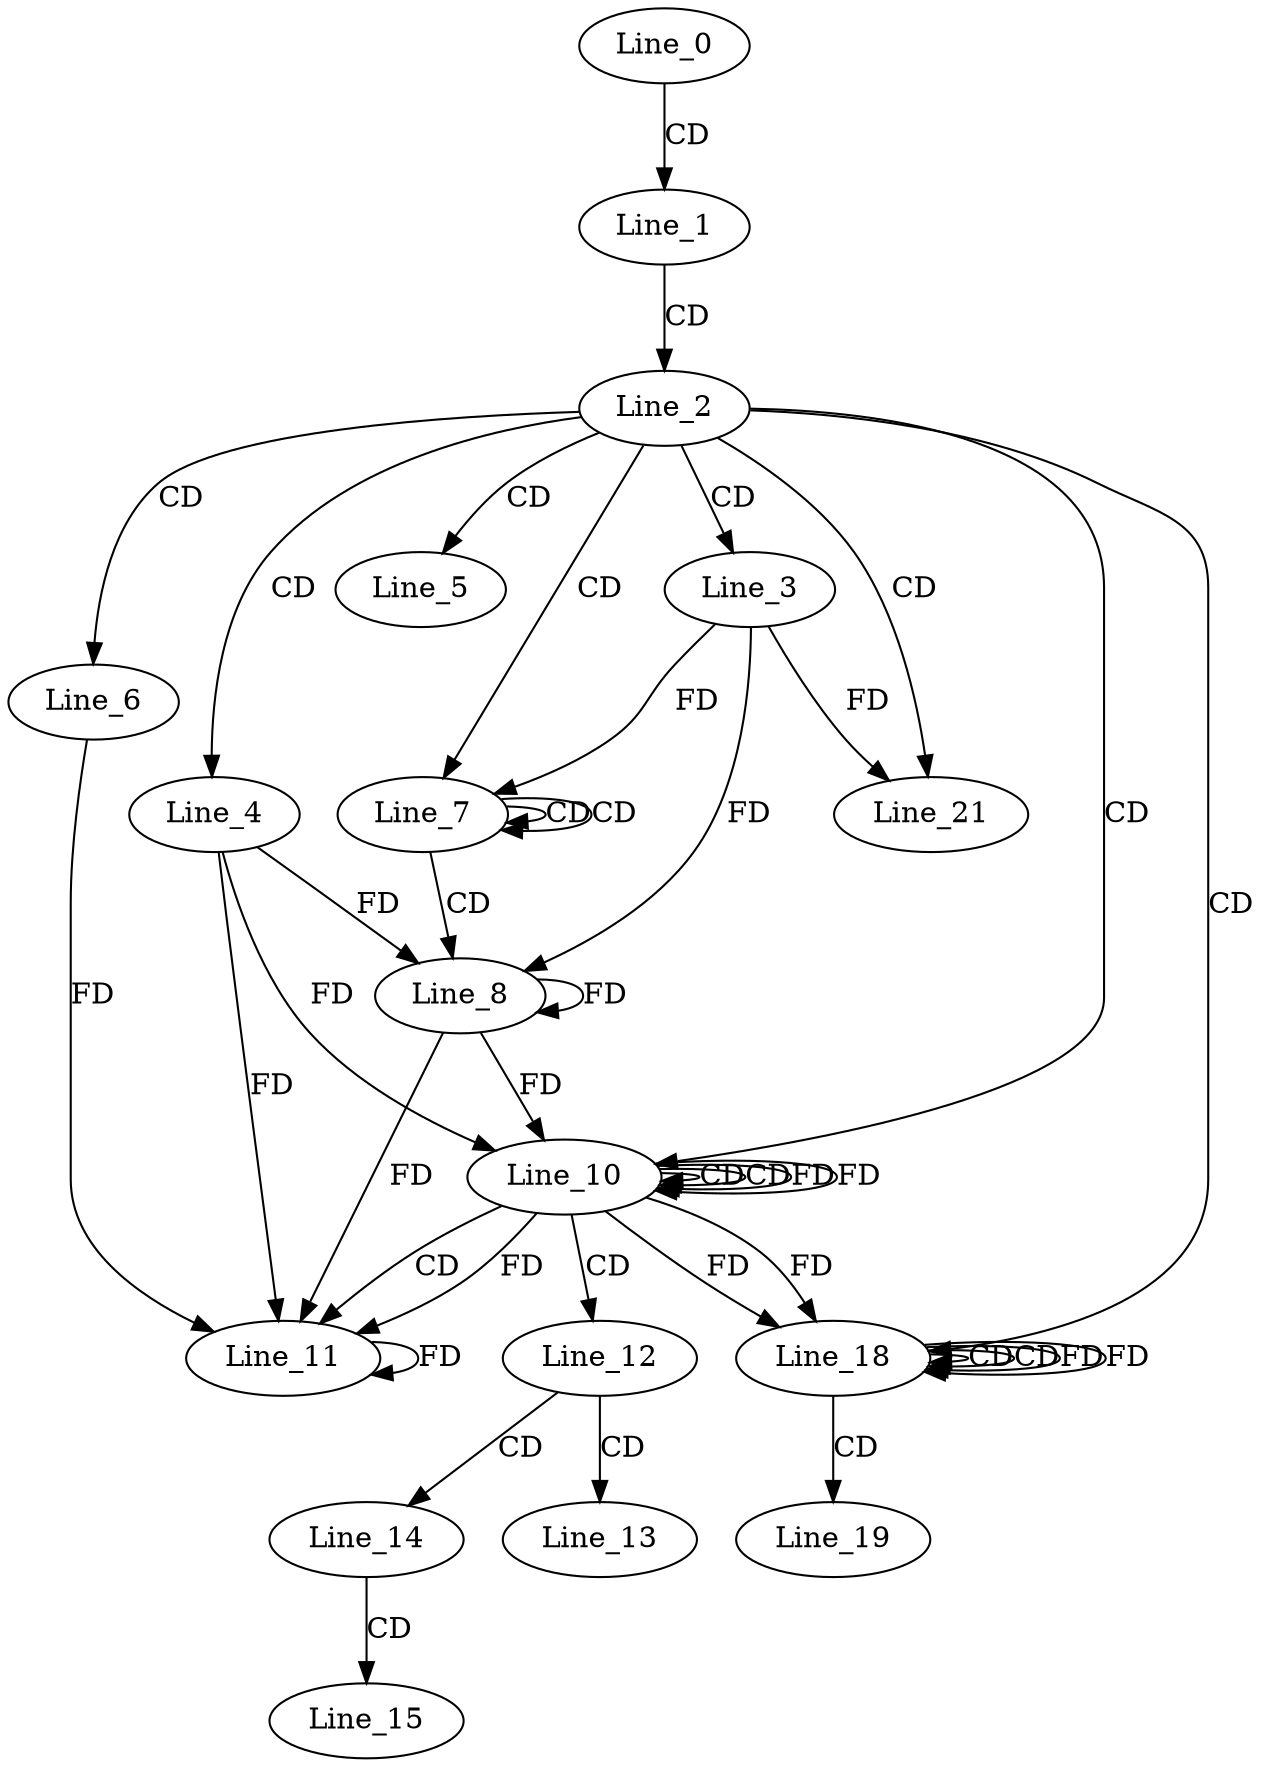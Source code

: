 digraph G {
  Line_0;
  Line_1;
  Line_2;
  Line_3;
  Line_4;
  Line_5;
  Line_6;
  Line_7;
  Line_7;
  Line_8;
  Line_8;
  Line_10;
  Line_10;
  Line_10;
  Line_10;
  Line_11;
  Line_11;
  Line_12;
  Line_13;
  Line_14;
  Line_15;
  Line_18;
  Line_18;
  Line_18;
  Line_19;
  Line_21;
  Line_0 -> Line_1 [ label="CD" ];
  Line_1 -> Line_2 [ label="CD" ];
  Line_2 -> Line_3 [ label="CD" ];
  Line_2 -> Line_4 [ label="CD" ];
  Line_2 -> Line_5 [ label="CD" ];
  Line_2 -> Line_6 [ label="CD" ];
  Line_2 -> Line_7 [ label="CD" ];
  Line_7 -> Line_7 [ label="CD" ];
  Line_7 -> Line_7 [ label="CD" ];
  Line_3 -> Line_7 [ label="FD" ];
  Line_7 -> Line_8 [ label="CD" ];
  Line_8 -> Line_8 [ label="FD" ];
  Line_4 -> Line_8 [ label="FD" ];
  Line_3 -> Line_8 [ label="FD" ];
  Line_2 -> Line_10 [ label="CD" ];
  Line_10 -> Line_10 [ label="CD" ];
  Line_10 -> Line_10 [ label="CD" ];
  Line_8 -> Line_10 [ label="FD" ];
  Line_4 -> Line_10 [ label="FD" ];
  Line_10 -> Line_10 [ label="FD" ];
  Line_10 -> Line_11 [ label="CD" ];
  Line_11 -> Line_11 [ label="FD" ];
  Line_6 -> Line_11 [ label="FD" ];
  Line_8 -> Line_11 [ label="FD" ];
  Line_4 -> Line_11 [ label="FD" ];
  Line_10 -> Line_11 [ label="FD" ];
  Line_10 -> Line_12 [ label="CD" ];
  Line_12 -> Line_13 [ label="CD" ];
  Line_12 -> Line_14 [ label="CD" ];
  Line_14 -> Line_15 [ label="CD" ];
  Line_2 -> Line_18 [ label="CD" ];
  Line_18 -> Line_18 [ label="CD" ];
  Line_10 -> Line_18 [ label="FD" ];
  Line_18 -> Line_18 [ label="CD" ];
  Line_18 -> Line_18 [ label="FD" ];
  Line_10 -> Line_18 [ label="FD" ];
  Line_18 -> Line_19 [ label="CD" ];
  Line_2 -> Line_21 [ label="CD" ];
  Line_3 -> Line_21 [ label="FD" ];
  Line_10 -> Line_10 [ label="FD" ];
  Line_18 -> Line_18 [ label="FD" ];
}
